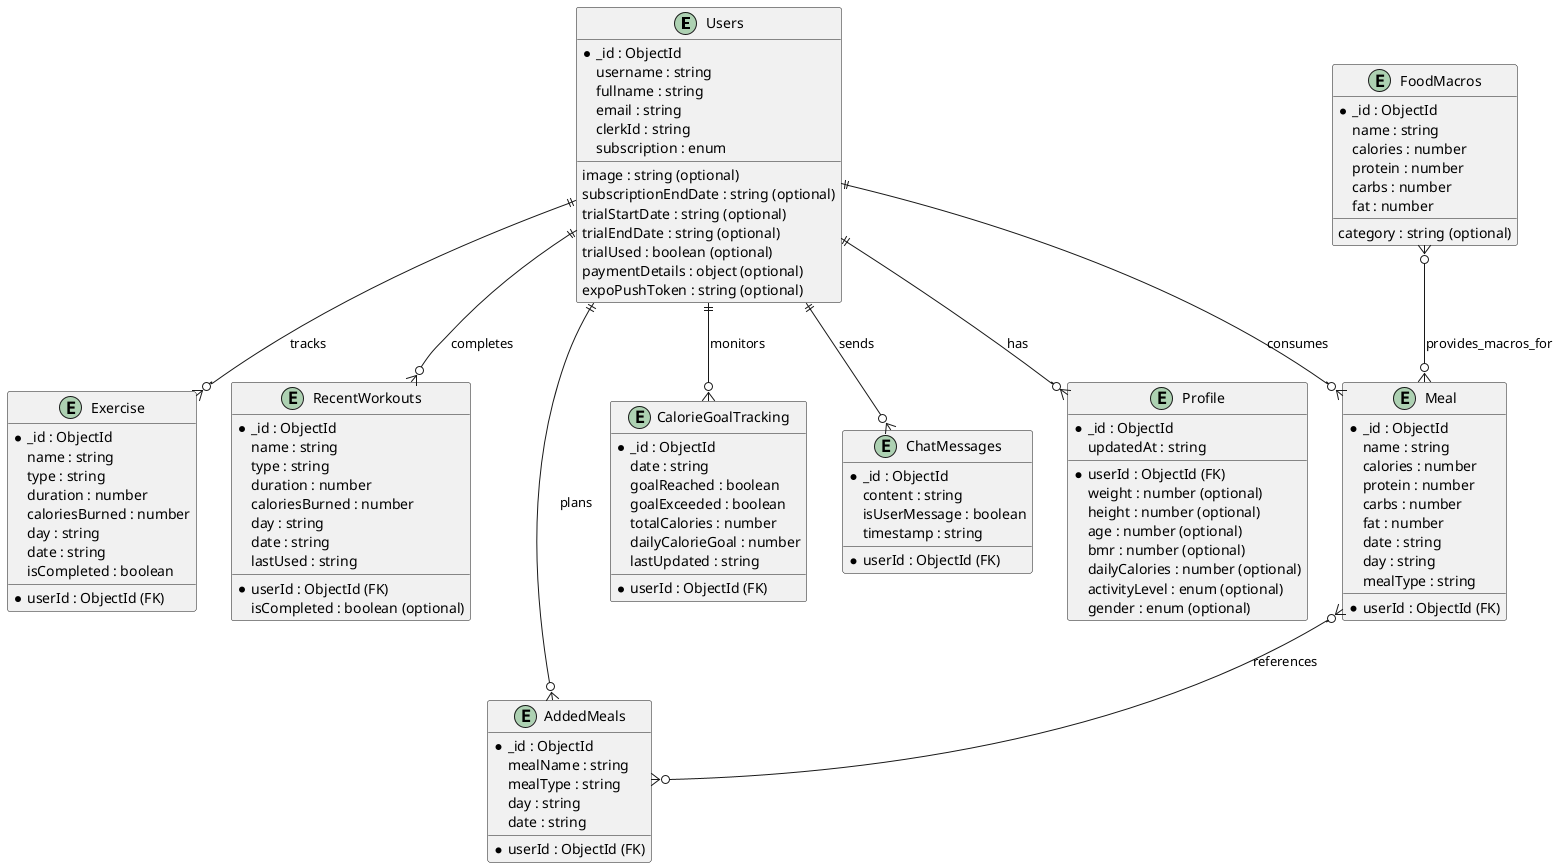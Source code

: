 @startuml AtleTech Entity Relationship Diagram

' Entity definitions
entity "Users" as users {
  *_id : ObjectId
  username : string
  fullname : string
  email : string
  image : string (optional)
  clerkId : string
  subscription : enum
  subscriptionEndDate : string (optional)
  trialStartDate : string (optional)
  trialEndDate : string (optional)
  trialUsed : boolean (optional)
  paymentDetails : object (optional)
  expoPushToken : string (optional)
}

entity "Profile" as profile {
  *_id : ObjectId
  *userId : ObjectId (FK)
  weight : number (optional)
  height : number (optional)
  age : number (optional)
  bmr : number (optional)
  dailyCalories : number (optional)
  updatedAt : string
  activityLevel : enum (optional)
  gender : enum (optional)
}

entity "Exercise" as exercise {
  *_id : ObjectId
  *userId : ObjectId (FK)
  name : string
  type : string
  duration : number
  caloriesBurned : number
  day : string
  date : string
  isCompleted : boolean
}

entity "RecentWorkouts" as recentWorkouts {
  *_id : ObjectId
  *userId : ObjectId (FK)
  name : string
  type : string
  duration : number
  caloriesBurned : number
  day : string
  date : string
  lastUsed : string
  isCompleted : boolean (optional)
}

entity "Meal" as meal {
  *_id : ObjectId
  *userId : ObjectId (FK)
  name : string
  calories : number
  protein : number
  carbs : number
  fat : number
  date : string
  day : string
  mealType : string
}

entity "AddedMeals" as addedMeals {
  *_id : ObjectId
  *userId : ObjectId (FK)
  mealName : string
  mealType : string
  day : string
  date : string
}

entity "FoodMacros" as foodMacros {
  *_id : ObjectId
  name : string
  calories : number
  protein : number
  carbs : number
  fat : number
  category : string (optional)
}

entity "CalorieGoalTracking" as calorieGoalTracking {
  *_id : ObjectId
  *userId : ObjectId (FK)
  date : string
  goalReached : boolean
  goalExceeded : boolean
  totalCalories : number
  dailyCalorieGoal : number
  lastUpdated : string
}

entity "ChatMessages" as chatMessages {
  *_id : ObjectId
  *userId : ObjectId (FK)
  content : string
  isUserMessage : boolean
  timestamp : string
}

' Relationships
users ||--o{ profile : has
users ||--o{ exercise : tracks
users ||--o{ recentWorkouts : completes
users ||--o{ meal : consumes
users ||--o{ addedMeals : plans
users ||--o{ calorieGoalTracking : monitors
users ||--o{ chatMessages : sends

meal }o--o{ addedMeals : references
foodMacros }o--o{ meal : provides_macros_for

@enduml
